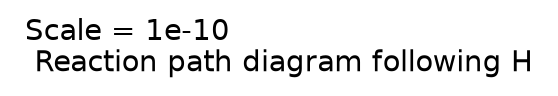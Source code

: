 digraph reaction_paths {
center=1;
 label = "Scale = 1e-10\l Reaction path diagram following H";
 fontname = "Helvetica";
}
